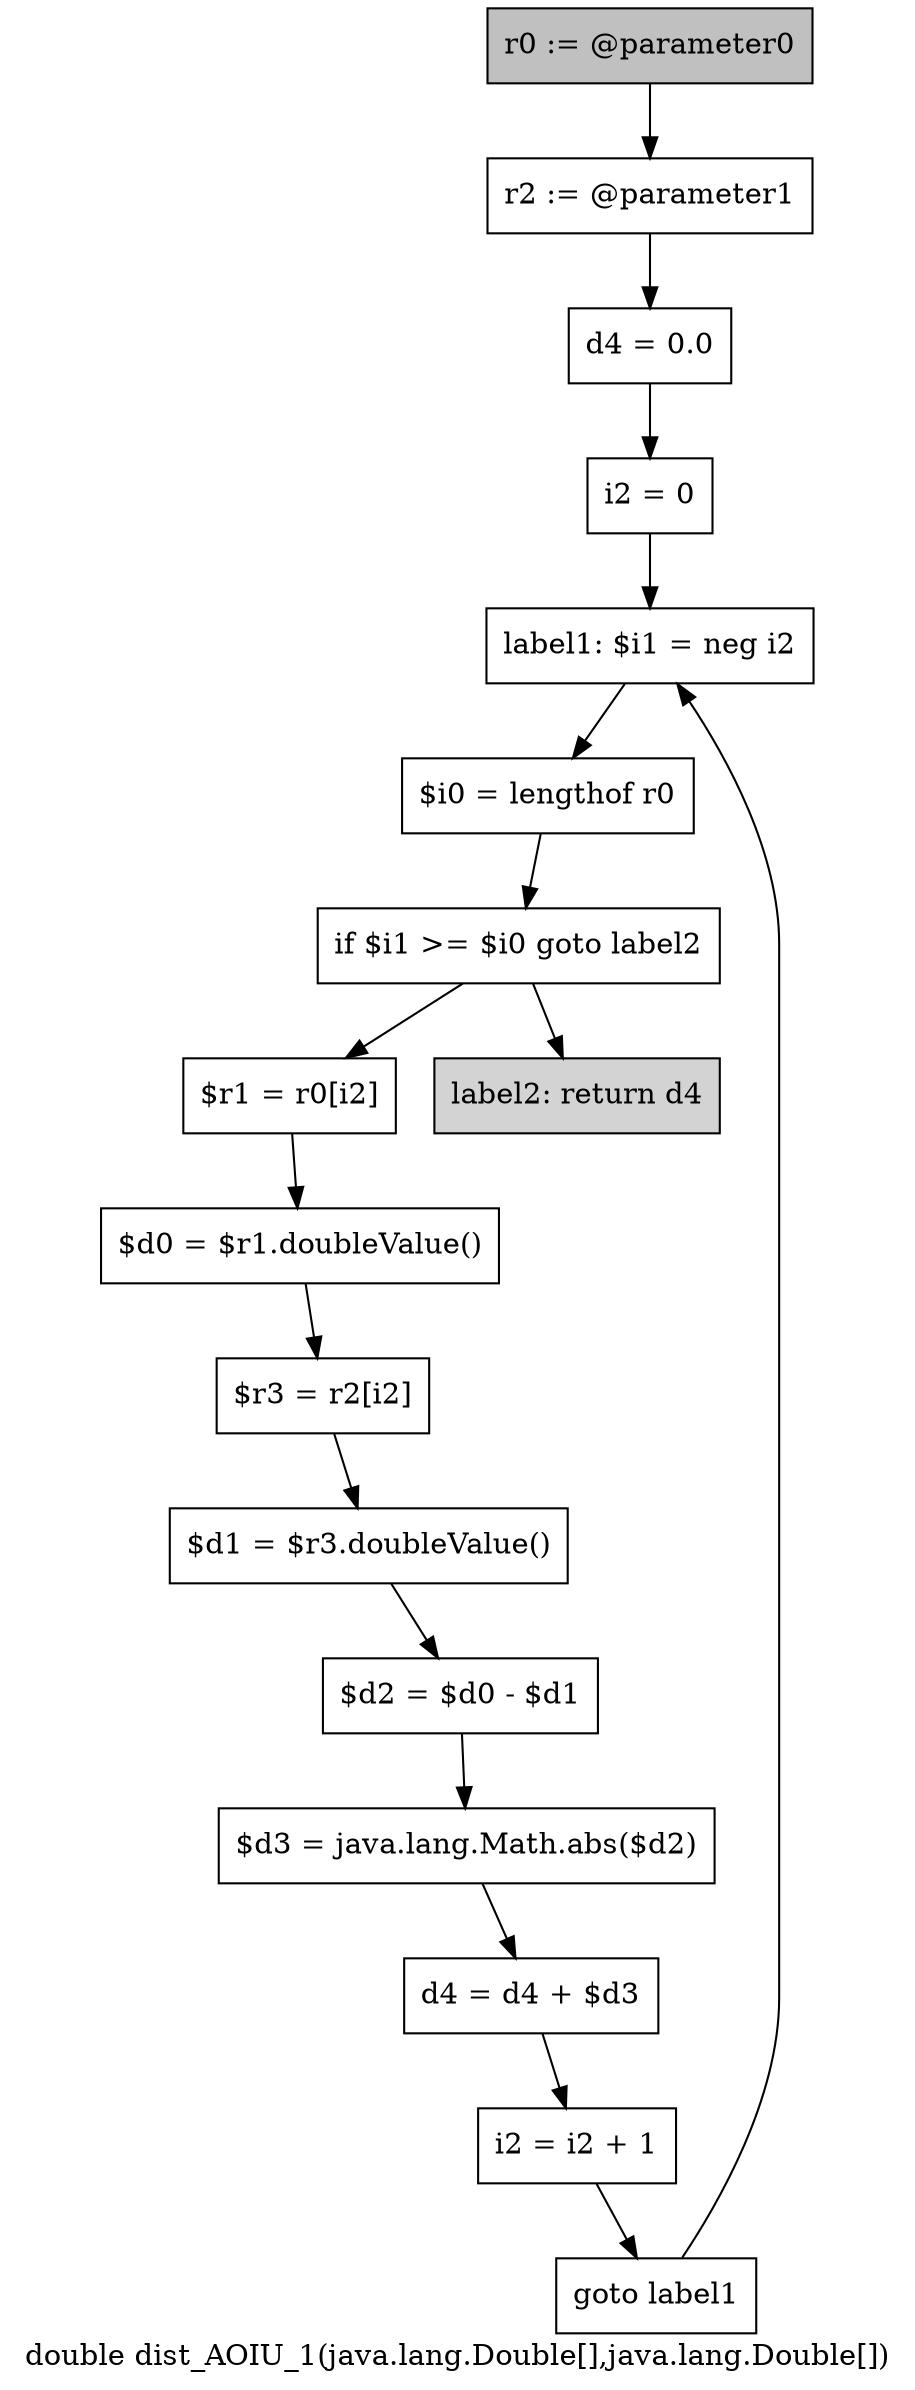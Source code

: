 digraph "double dist_AOIU_1(java.lang.Double[],java.lang.Double[])" {
    label="double dist_AOIU_1(java.lang.Double[],java.lang.Double[])";
    node [shape=box];
    "0" [style=filled,fillcolor=gray,label="r0 := @parameter0",];
    "1" [label="r2 := @parameter1",];
    "0"->"1";
    "2" [label="d4 = 0.0",];
    "1"->"2";
    "3" [label="i2 = 0",];
    "2"->"3";
    "4" [label="label1: $i1 = neg i2",];
    "3"->"4";
    "5" [label="$i0 = lengthof r0",];
    "4"->"5";
    "6" [label="if $i1 >= $i0 goto label2",];
    "5"->"6";
    "7" [label="$r1 = r0[i2]",];
    "6"->"7";
    "16" [style=filled,fillcolor=lightgray,label="label2: return d4",];
    "6"->"16";
    "8" [label="$d0 = $r1.doubleValue()",];
    "7"->"8";
    "9" [label="$r3 = r2[i2]",];
    "8"->"9";
    "10" [label="$d1 = $r3.doubleValue()",];
    "9"->"10";
    "11" [label="$d2 = $d0 - $d1",];
    "10"->"11";
    "12" [label="$d3 = java.lang.Math.abs($d2)",];
    "11"->"12";
    "13" [label="d4 = d4 + $d3",];
    "12"->"13";
    "14" [label="i2 = i2 + 1",];
    "13"->"14";
    "15" [label="goto label1",];
    "14"->"15";
    "15"->"4";
}
